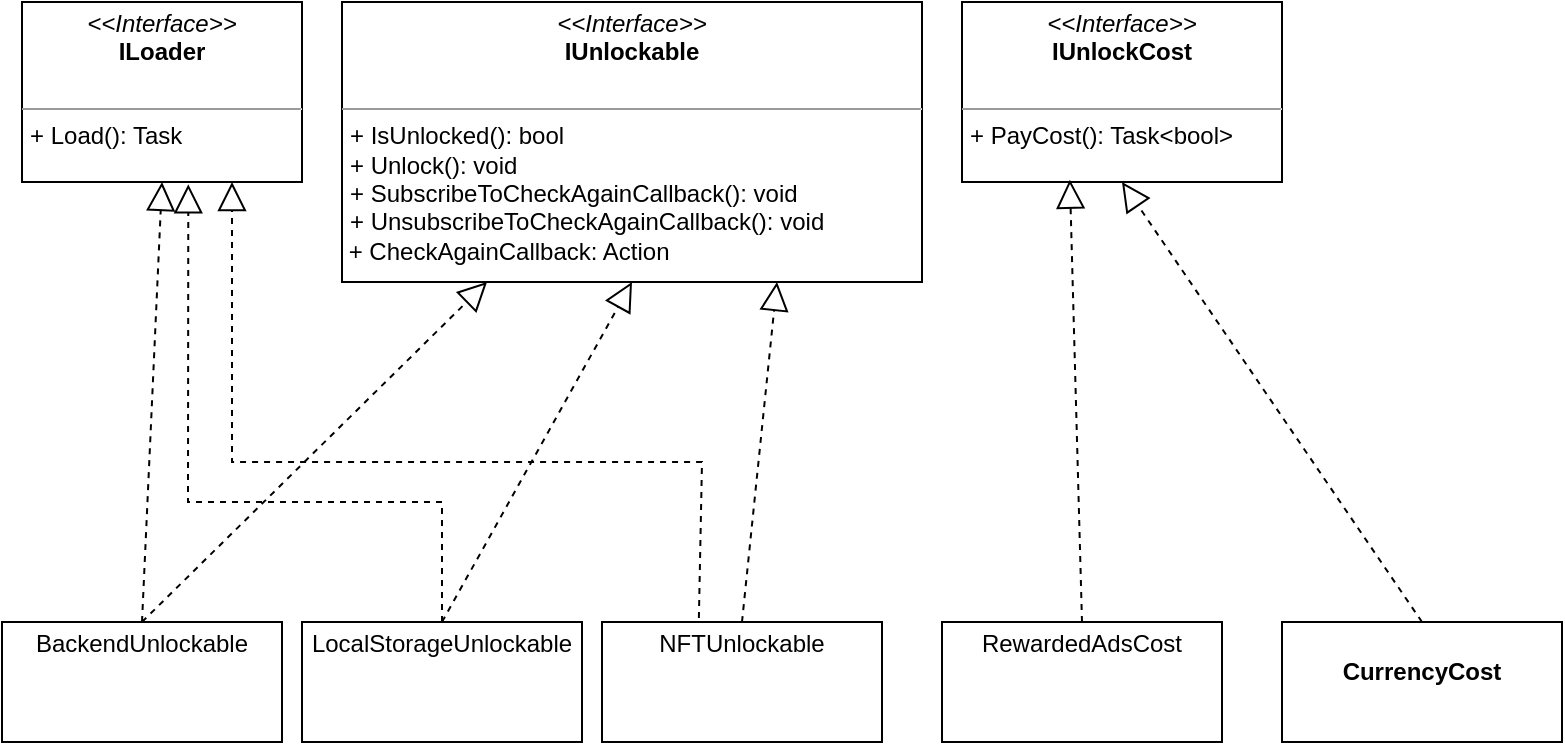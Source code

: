 <mxfile version="22.1.2" type="device">
  <diagram name="Page-1" id="DYVZMqN2rLwyeGGWFrew">
    <mxGraphModel dx="1050" dy="621" grid="1" gridSize="10" guides="1" tooltips="1" connect="1" arrows="1" fold="1" page="1" pageScale="1" pageWidth="850" pageHeight="1100" math="0" shadow="0">
      <root>
        <mxCell id="0" />
        <mxCell id="1" parent="0" />
        <mxCell id="EzdtCaSgmbXxMKRwyJ-1-6" value="&lt;p style=&quot;margin:0px;margin-top:4px;text-align:center;&quot;&gt;&lt;i&gt;&amp;lt;&amp;lt;Interface&amp;gt;&amp;gt;&lt;/i&gt;&lt;br&gt;&lt;b&gt;IUnlockable&lt;/b&gt;&lt;/p&gt;&lt;br&gt;&lt;hr size=&quot;1&quot;&gt;&lt;p style=&quot;margin:0px;margin-left:4px;&quot;&gt;+&amp;nbsp;IsUnlocked&lt;span style=&quot;background-color: initial;&quot;&gt;(): bool&lt;/span&gt;&lt;/p&gt;&lt;p style=&quot;margin:0px;margin-left:4px;&quot;&gt;&lt;span style=&quot;background-color: initial;&quot;&gt;+ Unlock(): void&lt;/span&gt;&lt;/p&gt;&lt;p style=&quot;margin:0px;margin-left:4px;&quot;&gt;+&amp;nbsp;SubscribeToCheckAgainCallback&lt;span style=&quot;background-color: initial;&quot;&gt;(): void&lt;/span&gt;&lt;/p&gt;&lt;p style=&quot;margin:0px;margin-left:4px;&quot;&gt;+&amp;nbsp;UnsubscribeToCheckAgainCallback&lt;span style=&quot;background-color: initial;&quot;&gt;(): void&lt;/span&gt;&lt;/p&gt;&amp;nbsp;+&amp;nbsp;CheckAgainCallback&lt;span style=&quot;background-color: initial;&quot;&gt;: Action&lt;/span&gt;" style="verticalAlign=top;align=left;overflow=fill;fontSize=12;fontFamily=Helvetica;html=1;whiteSpace=wrap;" vertex="1" parent="1">
          <mxGeometry x="190" y="80" width="290" height="140" as="geometry" />
        </mxCell>
        <mxCell id="EzdtCaSgmbXxMKRwyJ-1-8" value="&lt;p style=&quot;margin:0px;margin-top:4px;text-align:center;&quot;&gt;&lt;i&gt;&amp;lt;&amp;lt;Interface&amp;gt;&amp;gt;&lt;/i&gt;&lt;br&gt;&lt;b&gt;IUnlockCost&lt;/b&gt;&lt;/p&gt;&lt;br&gt;&lt;hr size=&quot;1&quot;&gt;&lt;p style=&quot;margin:0px;margin-left:4px;&quot;&gt;+ PayCost(): Task&amp;lt;bool&amp;gt;&lt;/p&gt;" style="verticalAlign=top;align=left;overflow=fill;fontSize=12;fontFamily=Helvetica;html=1;whiteSpace=wrap;" vertex="1" parent="1">
          <mxGeometry x="500" y="80" width="160" height="90" as="geometry" />
        </mxCell>
        <mxCell id="EzdtCaSgmbXxMKRwyJ-1-9" value="&lt;p style=&quot;margin:0px;margin-top:4px;text-align:center;&quot;&gt;&lt;i&gt;&amp;lt;&amp;lt;Interface&amp;gt;&amp;gt;&lt;/i&gt;&lt;br&gt;&lt;b&gt;ILoader&lt;/b&gt;&lt;/p&gt;&lt;br&gt;&lt;hr size=&quot;1&quot;&gt;&lt;p style=&quot;margin:0px;margin-left:4px;&quot;&gt;+ Load(): Task&lt;/p&gt;" style="verticalAlign=top;align=left;overflow=fill;fontSize=12;fontFamily=Helvetica;html=1;whiteSpace=wrap;" vertex="1" parent="1">
          <mxGeometry x="30" y="80" width="140" height="90" as="geometry" />
        </mxCell>
        <mxCell id="EzdtCaSgmbXxMKRwyJ-1-10" value="&lt;p style=&quot;margin:0px;margin-top:4px;text-align:center;&quot;&gt;&lt;br&gt;&lt;b&gt;CurrencyCost&lt;/b&gt;&lt;/p&gt;" style="verticalAlign=top;align=left;overflow=fill;fontSize=12;fontFamily=Helvetica;html=1;whiteSpace=wrap;" vertex="1" parent="1">
          <mxGeometry x="660" y="390" width="140" height="60" as="geometry" />
        </mxCell>
        <mxCell id="EzdtCaSgmbXxMKRwyJ-1-16" value="" style="endArrow=block;dashed=1;endFill=0;endSize=12;html=1;rounded=0;exitX=0.5;exitY=0;exitDx=0;exitDy=0;entryX=0.5;entryY=1;entryDx=0;entryDy=0;" edge="1" parent="1" source="EzdtCaSgmbXxMKRwyJ-1-10" target="EzdtCaSgmbXxMKRwyJ-1-8">
          <mxGeometry width="160" relative="1" as="geometry">
            <mxPoint x="510" y="320" as="sourcePoint" />
            <mxPoint x="670" y="320" as="targetPoint" />
          </mxGeometry>
        </mxCell>
        <mxCell id="EzdtCaSgmbXxMKRwyJ-1-17" value="&lt;p style=&quot;margin:0px;margin-top:4px;text-align:center;&quot;&gt;RewardedAdsCost&lt;/p&gt;" style="verticalAlign=top;align=left;overflow=fill;fontSize=12;fontFamily=Helvetica;html=1;whiteSpace=wrap;" vertex="1" parent="1">
          <mxGeometry x="490" y="390" width="140" height="60" as="geometry" />
        </mxCell>
        <mxCell id="EzdtCaSgmbXxMKRwyJ-1-18" value="" style="endArrow=block;dashed=1;endFill=0;endSize=12;html=1;rounded=0;exitX=0.5;exitY=0;exitDx=0;exitDy=0;entryX=0.337;entryY=0.987;entryDx=0;entryDy=0;entryPerimeter=0;" edge="1" parent="1" source="EzdtCaSgmbXxMKRwyJ-1-17" target="EzdtCaSgmbXxMKRwyJ-1-8">
          <mxGeometry width="160" relative="1" as="geometry">
            <mxPoint x="710" y="390" as="sourcePoint" />
            <mxPoint x="590" y="180" as="targetPoint" />
          </mxGeometry>
        </mxCell>
        <mxCell id="EzdtCaSgmbXxMKRwyJ-1-19" value="&lt;p style=&quot;margin:0px;margin-top:4px;text-align:center;&quot;&gt;LocalStorageUnlockable&lt;/p&gt;" style="verticalAlign=top;align=left;overflow=fill;fontSize=12;fontFamily=Helvetica;html=1;whiteSpace=wrap;" vertex="1" parent="1">
          <mxGeometry x="170" y="390" width="140" height="60" as="geometry" />
        </mxCell>
        <mxCell id="EzdtCaSgmbXxMKRwyJ-1-20" value="&lt;p style=&quot;margin:0px;margin-top:4px;text-align:center;&quot;&gt;NFTUnlockable&lt;/p&gt;" style="verticalAlign=top;align=left;overflow=fill;fontSize=12;fontFamily=Helvetica;html=1;whiteSpace=wrap;" vertex="1" parent="1">
          <mxGeometry x="320" y="390" width="140" height="60" as="geometry" />
        </mxCell>
        <mxCell id="EzdtCaSgmbXxMKRwyJ-1-21" value="&lt;p style=&quot;margin:0px;margin-top:4px;text-align:center;&quot;&gt;BackendUnlockable&lt;/p&gt;" style="verticalAlign=top;align=left;overflow=fill;fontSize=12;fontFamily=Helvetica;html=1;whiteSpace=wrap;" vertex="1" parent="1">
          <mxGeometry x="20" y="390" width="140" height="60" as="geometry" />
        </mxCell>
        <mxCell id="EzdtCaSgmbXxMKRwyJ-1-23" value="" style="endArrow=block;dashed=1;endFill=0;endSize=12;html=1;rounded=0;exitX=0.5;exitY=0;exitDx=0;exitDy=0;entryX=0.25;entryY=1;entryDx=0;entryDy=0;" edge="1" parent="1" source="EzdtCaSgmbXxMKRwyJ-1-21" target="EzdtCaSgmbXxMKRwyJ-1-6">
          <mxGeometry width="160" relative="1" as="geometry">
            <mxPoint x="570" y="390" as="sourcePoint" />
            <mxPoint x="564" y="179" as="targetPoint" />
          </mxGeometry>
        </mxCell>
        <mxCell id="EzdtCaSgmbXxMKRwyJ-1-24" value="" style="endArrow=block;dashed=1;endFill=0;endSize=12;html=1;rounded=0;exitX=0.5;exitY=0;exitDx=0;exitDy=0;entryX=0.5;entryY=1;entryDx=0;entryDy=0;" edge="1" parent="1" source="EzdtCaSgmbXxMKRwyJ-1-19" target="EzdtCaSgmbXxMKRwyJ-1-6">
          <mxGeometry width="160" relative="1" as="geometry">
            <mxPoint x="100" y="400" as="sourcePoint" />
            <mxPoint x="273" y="230" as="targetPoint" />
          </mxGeometry>
        </mxCell>
        <mxCell id="EzdtCaSgmbXxMKRwyJ-1-25" value="" style="endArrow=block;dashed=1;endFill=0;endSize=12;html=1;rounded=0;exitX=0.5;exitY=0;exitDx=0;exitDy=0;entryX=0.75;entryY=1;entryDx=0;entryDy=0;" edge="1" parent="1" source="EzdtCaSgmbXxMKRwyJ-1-20" target="EzdtCaSgmbXxMKRwyJ-1-6">
          <mxGeometry width="160" relative="1" as="geometry">
            <mxPoint x="250" y="400" as="sourcePoint" />
            <mxPoint x="345" y="230" as="targetPoint" />
          </mxGeometry>
        </mxCell>
        <mxCell id="EzdtCaSgmbXxMKRwyJ-1-26" value="" style="endArrow=block;dashed=1;endFill=0;endSize=12;html=1;rounded=0;exitX=0.5;exitY=0;exitDx=0;exitDy=0;entryX=0.5;entryY=1;entryDx=0;entryDy=0;" edge="1" parent="1" source="EzdtCaSgmbXxMKRwyJ-1-21" target="EzdtCaSgmbXxMKRwyJ-1-9">
          <mxGeometry width="160" relative="1" as="geometry">
            <mxPoint x="100" y="400" as="sourcePoint" />
            <mxPoint x="273" y="230" as="targetPoint" />
          </mxGeometry>
        </mxCell>
        <mxCell id="EzdtCaSgmbXxMKRwyJ-1-27" value="" style="endArrow=block;dashed=1;endFill=0;endSize=12;html=1;rounded=0;exitX=0.5;exitY=0;exitDx=0;exitDy=0;entryX=0.594;entryY=1.013;entryDx=0;entryDy=0;entryPerimeter=0;" edge="1" parent="1" source="EzdtCaSgmbXxMKRwyJ-1-19" target="EzdtCaSgmbXxMKRwyJ-1-9">
          <mxGeometry width="160" relative="1" as="geometry">
            <mxPoint x="100" y="400" as="sourcePoint" />
            <mxPoint x="110" y="180" as="targetPoint" />
            <Array as="points">
              <mxPoint x="240" y="330" />
              <mxPoint x="113" y="330" />
            </Array>
          </mxGeometry>
        </mxCell>
        <mxCell id="EzdtCaSgmbXxMKRwyJ-1-28" value="" style="endArrow=block;dashed=1;endFill=0;endSize=12;html=1;rounded=0;exitX=0.346;exitY=-0.033;exitDx=0;exitDy=0;entryX=0.75;entryY=1;entryDx=0;entryDy=0;exitPerimeter=0;" edge="1" parent="1" source="EzdtCaSgmbXxMKRwyJ-1-20" target="EzdtCaSgmbXxMKRwyJ-1-9">
          <mxGeometry width="160" relative="1" as="geometry">
            <mxPoint x="250" y="400" as="sourcePoint" />
            <mxPoint x="145" y="180" as="targetPoint" />
            <Array as="points">
              <mxPoint x="370" y="310" />
              <mxPoint x="135" y="310" />
            </Array>
          </mxGeometry>
        </mxCell>
      </root>
    </mxGraphModel>
  </diagram>
</mxfile>
